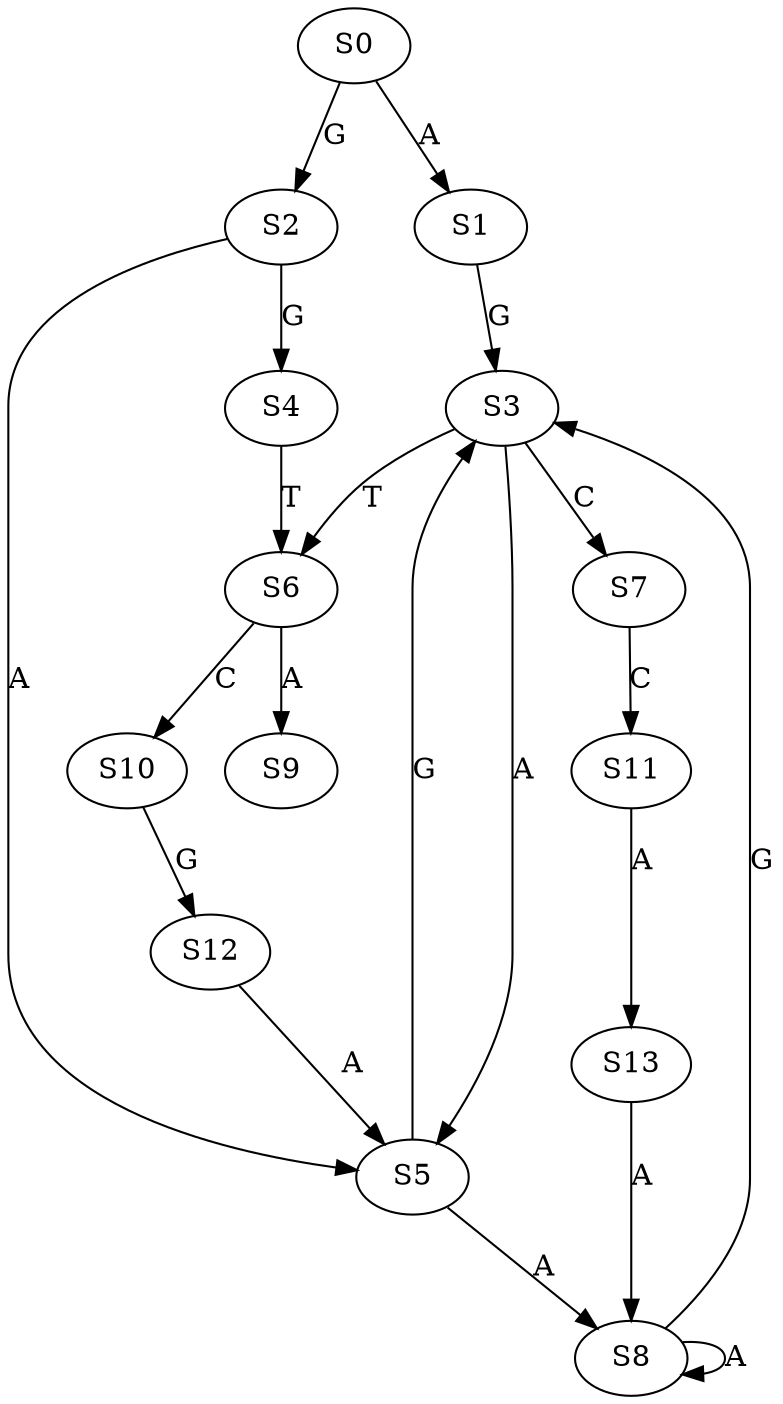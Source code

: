 strict digraph  {
	S0 -> S1 [ label = A ];
	S0 -> S2 [ label = G ];
	S1 -> S3 [ label = G ];
	S2 -> S4 [ label = G ];
	S2 -> S5 [ label = A ];
	S3 -> S6 [ label = T ];
	S3 -> S7 [ label = C ];
	S3 -> S5 [ label = A ];
	S4 -> S6 [ label = T ];
	S5 -> S3 [ label = G ];
	S5 -> S8 [ label = A ];
	S6 -> S9 [ label = A ];
	S6 -> S10 [ label = C ];
	S7 -> S11 [ label = C ];
	S8 -> S3 [ label = G ];
	S8 -> S8 [ label = A ];
	S10 -> S12 [ label = G ];
	S11 -> S13 [ label = A ];
	S12 -> S5 [ label = A ];
	S13 -> S8 [ label = A ];
}

